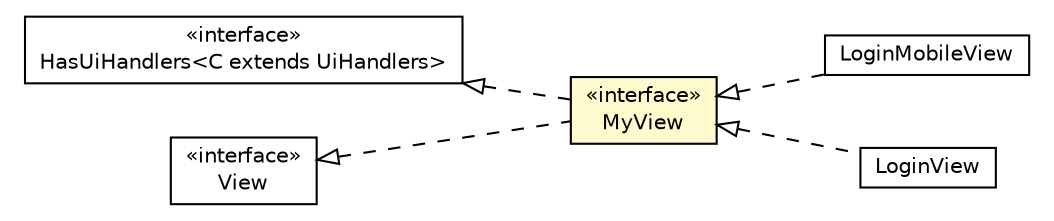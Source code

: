 #!/usr/local/bin/dot
#
# Class diagram 
# Generated by UMLGraph version R5_6-24-gf6e263 (http://www.umlgraph.org/)
#

digraph G {
	edge [fontname="Helvetica",fontsize=10,labelfontname="Helvetica",labelfontsize=10];
	node [fontname="Helvetica",fontsize=10,shape=plaintext];
	nodesep=0.25;
	ranksep=0.5;
	rankdir=LR;
	// com.gwtplatform.mvp.client.HasUiHandlers<C extends com.gwtplatform.mvp.client.UiHandlers>
	c229274 [label=<<table title="com.gwtplatform.mvp.client.HasUiHandlers" border="0" cellborder="1" cellspacing="0" cellpadding="2" port="p" href="../../../../mvp/client/HasUiHandlers.html">
		<tr><td><table border="0" cellspacing="0" cellpadding="1">
<tr><td align="center" balign="center"> &#171;interface&#187; </td></tr>
<tr><td align="center" balign="center"> HasUiHandlers&lt;C extends UiHandlers&gt; </td></tr>
		</table></td></tr>
		</table>>, URL="../../../../mvp/client/HasUiHandlers.html", fontname="Helvetica", fontcolor="black", fontsize=10.0];
	// com.gwtplatform.mvp.client.View
	c229277 [label=<<table title="com.gwtplatform.mvp.client.View" border="0" cellborder="1" cellspacing="0" cellpadding="2" port="p" href="../../../../mvp/client/View.html">
		<tr><td><table border="0" cellspacing="0" cellpadding="1">
<tr><td align="center" balign="center"> &#171;interface&#187; </td></tr>
<tr><td align="center" balign="center"> View </td></tr>
		</table></td></tr>
		</table>>, URL="../../../../mvp/client/View.html", fontname="Helvetica", fontcolor="black", fontsize=10.0];
	// com.gwtplatform.carstore.client.application.login.LoginPresenter.MyView
	c229630 [label=<<table title="com.gwtplatform.carstore.client.application.login.LoginPresenter.MyView" border="0" cellborder="1" cellspacing="0" cellpadding="2" port="p" bgcolor="lemonChiffon" href="./LoginPresenter.MyView.html">
		<tr><td><table border="0" cellspacing="0" cellpadding="1">
<tr><td align="center" balign="center"> &#171;interface&#187; </td></tr>
<tr><td align="center" balign="center"> MyView </td></tr>
		</table></td></tr>
		</table>>, URL="./LoginPresenter.MyView.html", fontname="Helvetica", fontcolor="black", fontsize=10.0];
	// com.gwtplatform.carstore.client.application.login.LoginMobileView
	c229633 [label=<<table title="com.gwtplatform.carstore.client.application.login.LoginMobileView" border="0" cellborder="1" cellspacing="0" cellpadding="2" port="p" href="./LoginMobileView.html">
		<tr><td><table border="0" cellspacing="0" cellpadding="1">
<tr><td align="center" balign="center"> LoginMobileView </td></tr>
		</table></td></tr>
		</table>>, URL="./LoginMobileView.html", fontname="Helvetica", fontcolor="black", fontsize=10.0];
	// com.gwtplatform.carstore.client.application.login.LoginView
	c229634 [label=<<table title="com.gwtplatform.carstore.client.application.login.LoginView" border="0" cellborder="1" cellspacing="0" cellpadding="2" port="p" href="./LoginView.html">
		<tr><td><table border="0" cellspacing="0" cellpadding="1">
<tr><td align="center" balign="center"> LoginView </td></tr>
		</table></td></tr>
		</table>>, URL="./LoginView.html", fontname="Helvetica", fontcolor="black", fontsize=10.0];
	//com.gwtplatform.carstore.client.application.login.LoginPresenter.MyView implements com.gwtplatform.mvp.client.View
	c229277:p -> c229630:p [dir=back,arrowtail=empty,style=dashed];
	//com.gwtplatform.carstore.client.application.login.LoginPresenter.MyView implements com.gwtplatform.mvp.client.HasUiHandlers<C extends com.gwtplatform.mvp.client.UiHandlers>
	c229274:p -> c229630:p [dir=back,arrowtail=empty,style=dashed];
	//com.gwtplatform.carstore.client.application.login.LoginMobileView implements com.gwtplatform.carstore.client.application.login.LoginPresenter.MyView
	c229630:p -> c229633:p [dir=back,arrowtail=empty,style=dashed];
	//com.gwtplatform.carstore.client.application.login.LoginView implements com.gwtplatform.carstore.client.application.login.LoginPresenter.MyView
	c229630:p -> c229634:p [dir=back,arrowtail=empty,style=dashed];
}

